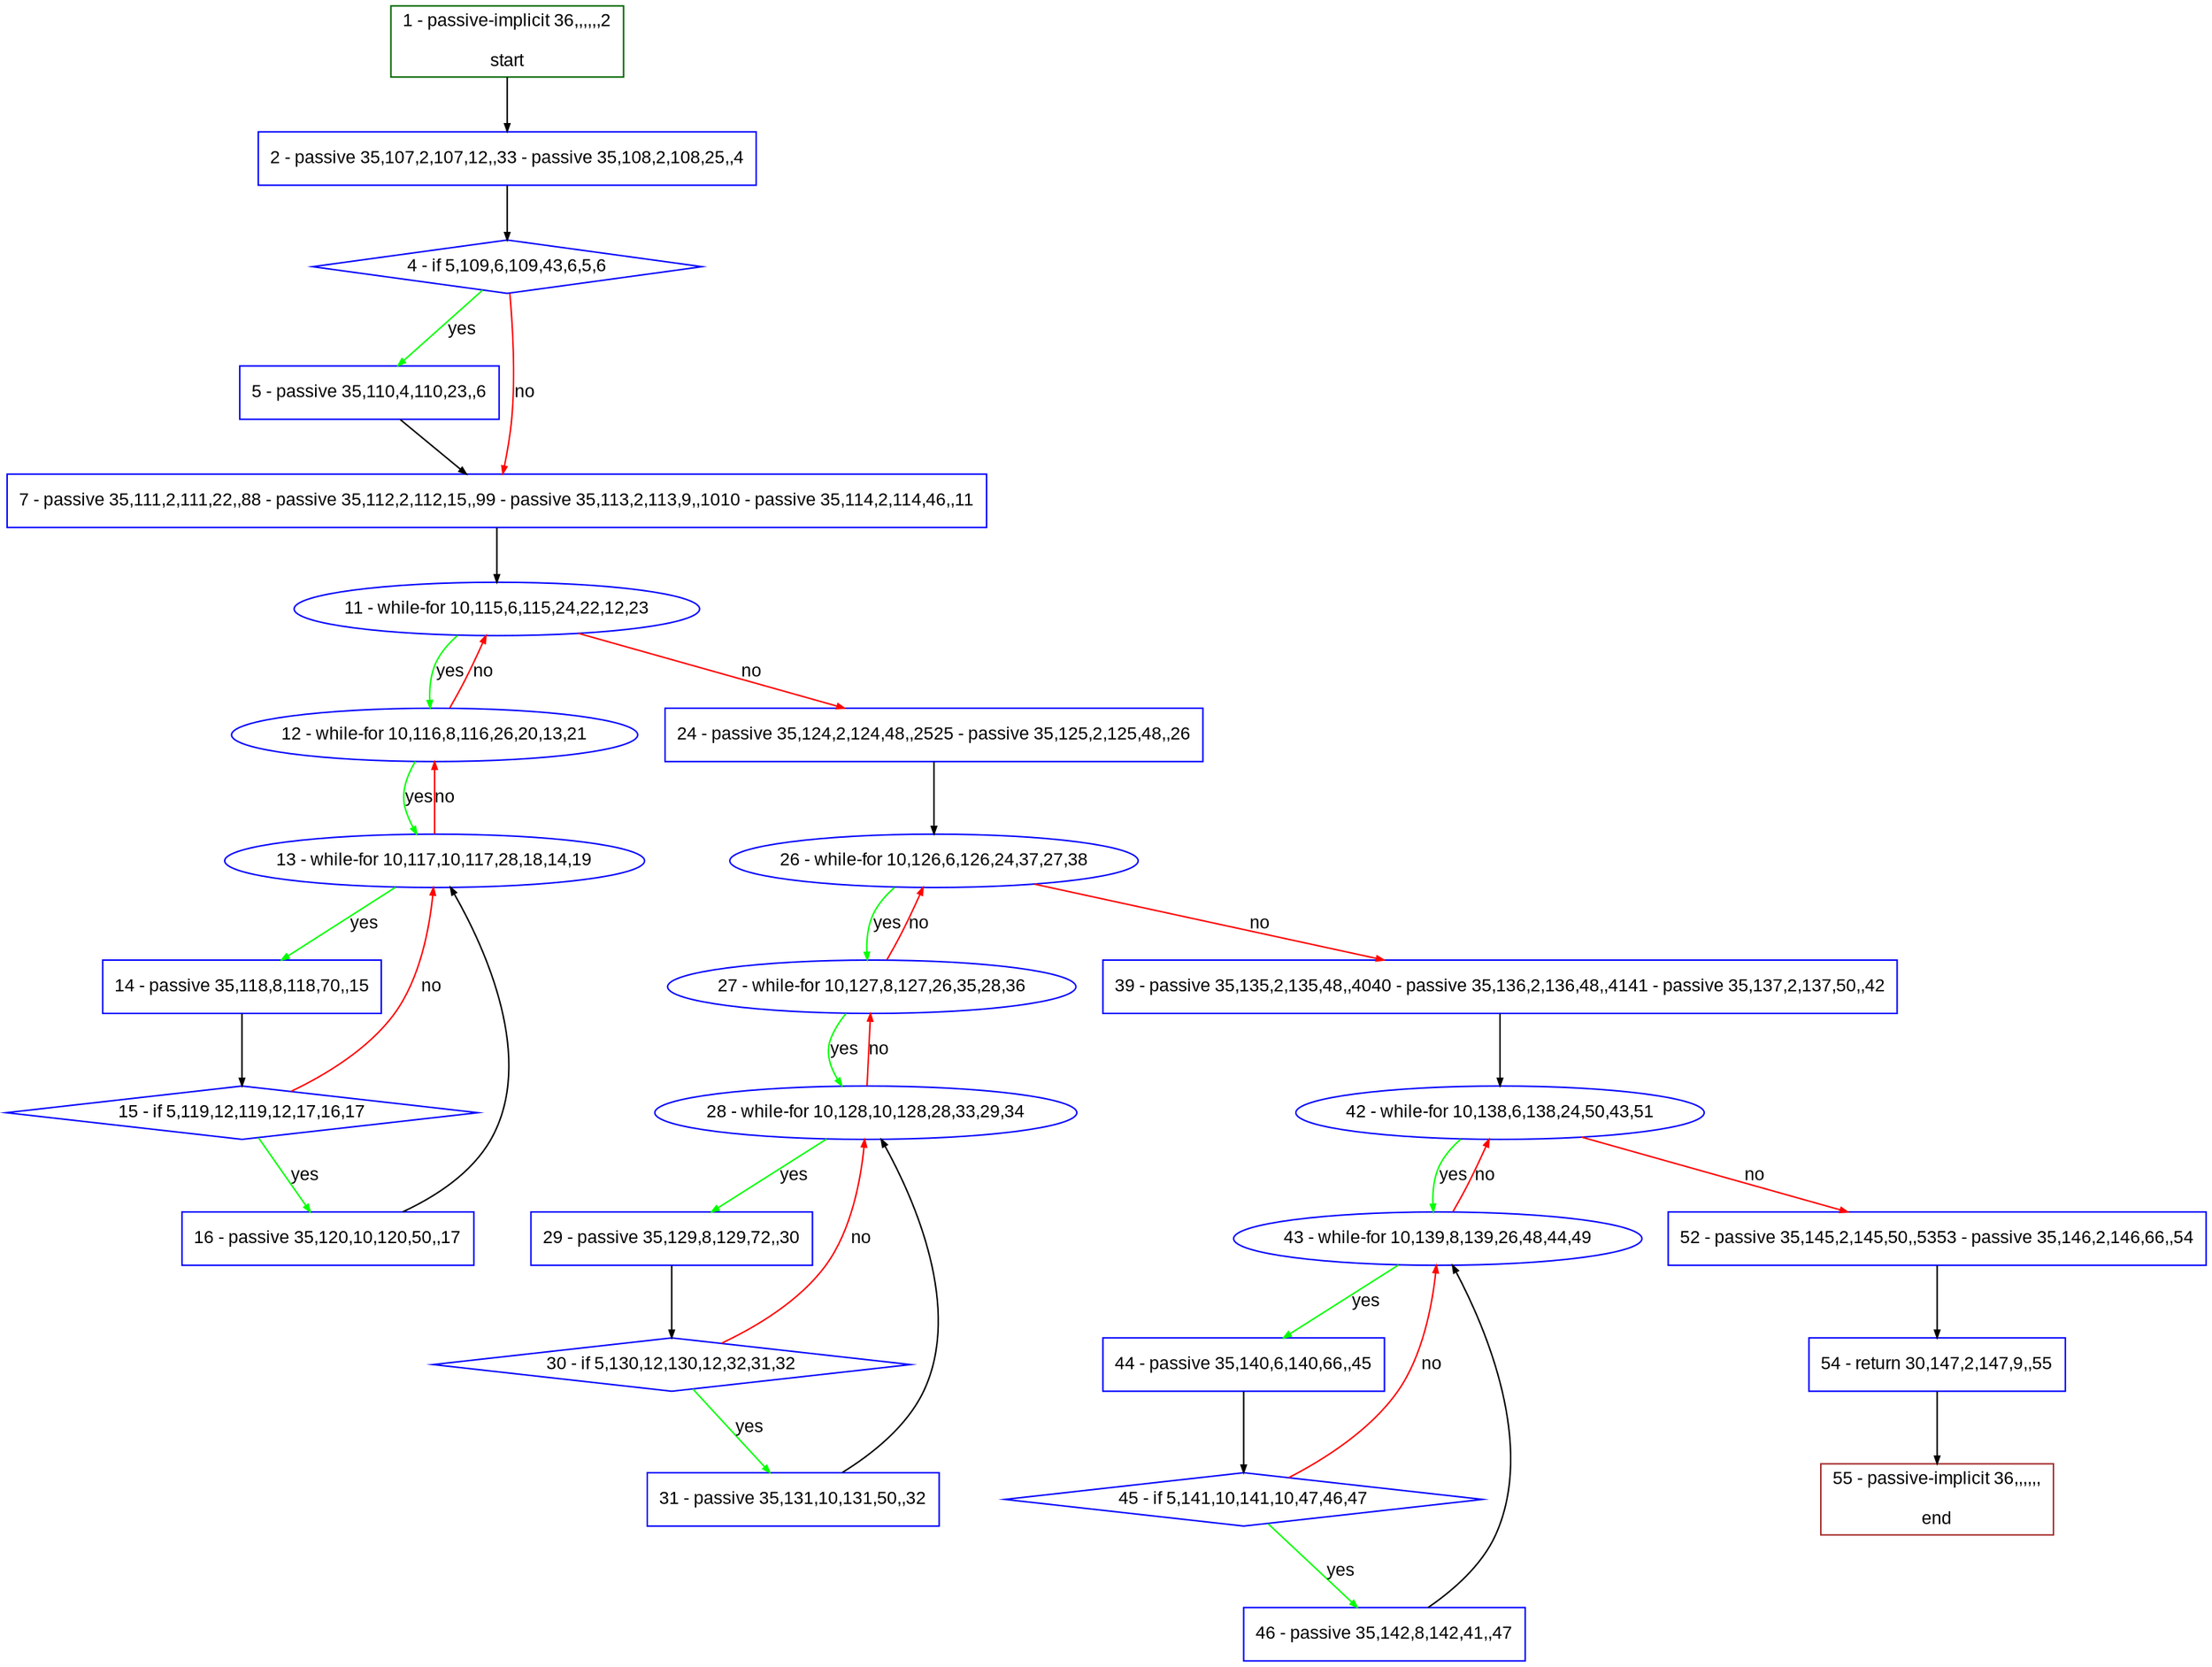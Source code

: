 digraph "" {
  graph [pack="true", label="", fontsize="12", packmode="clust", fontname="Arial", fillcolor="#FFFFCC", bgcolor="white", style="rounded,filled", compound="true"];
  node [node_initialized="no", label="", color="grey", fontsize="12", fillcolor="white", fontname="Arial", style="filled", shape="rectangle", compound="true", fixedsize="false"];
  edge [fontcolor="black", arrowhead="normal", arrowtail="none", arrowsize="0.5", ltail="", label="", color="black", fontsize="12", lhead="", fontname="Arial", dir="forward", compound="true"];
  __N1 [label="2 - passive 35,107,2,107,12,,33 - passive 35,108,2,108,25,,4", color="#0000ff", fillcolor="#ffffff", style="filled", shape="box"];
  __N2 [label="1 - passive-implicit 36,,,,,,2\n\nstart", color="#006400", fillcolor="#ffffff", style="filled", shape="box"];
  __N3 [label="4 - if 5,109,6,109,43,6,5,6", color="#0000ff", fillcolor="#ffffff", style="filled", shape="diamond"];
  __N4 [label="5 - passive 35,110,4,110,23,,6", color="#0000ff", fillcolor="#ffffff", style="filled", shape="box"];
  __N5 [label="7 - passive 35,111,2,111,22,,88 - passive 35,112,2,112,15,,99 - passive 35,113,2,113,9,,1010 - passive 35,114,2,114,46,,11", color="#0000ff", fillcolor="#ffffff", style="filled", shape="box"];
  __N6 [label="11 - while-for 10,115,6,115,24,22,12,23", color="#0000ff", fillcolor="#ffffff", style="filled", shape="oval"];
  __N7 [label="12 - while-for 10,116,8,116,26,20,13,21", color="#0000ff", fillcolor="#ffffff", style="filled", shape="oval"];
  __N8 [label="24 - passive 35,124,2,124,48,,2525 - passive 35,125,2,125,48,,26", color="#0000ff", fillcolor="#ffffff", style="filled", shape="box"];
  __N9 [label="13 - while-for 10,117,10,117,28,18,14,19", color="#0000ff", fillcolor="#ffffff", style="filled", shape="oval"];
  __N10 [label="14 - passive 35,118,8,118,70,,15", color="#0000ff", fillcolor="#ffffff", style="filled", shape="box"];
  __N11 [label="15 - if 5,119,12,119,12,17,16,17", color="#0000ff", fillcolor="#ffffff", style="filled", shape="diamond"];
  __N12 [label="16 - passive 35,120,10,120,50,,17", color="#0000ff", fillcolor="#ffffff", style="filled", shape="box"];
  __N13 [label="26 - while-for 10,126,6,126,24,37,27,38", color="#0000ff", fillcolor="#ffffff", style="filled", shape="oval"];
  __N14 [label="27 - while-for 10,127,8,127,26,35,28,36", color="#0000ff", fillcolor="#ffffff", style="filled", shape="oval"];
  __N15 [label="39 - passive 35,135,2,135,48,,4040 - passive 35,136,2,136,48,,4141 - passive 35,137,2,137,50,,42", color="#0000ff", fillcolor="#ffffff", style="filled", shape="box"];
  __N16 [label="28 - while-for 10,128,10,128,28,33,29,34", color="#0000ff", fillcolor="#ffffff", style="filled", shape="oval"];
  __N17 [label="29 - passive 35,129,8,129,72,,30", color="#0000ff", fillcolor="#ffffff", style="filled", shape="box"];
  __N18 [label="30 - if 5,130,12,130,12,32,31,32", color="#0000ff", fillcolor="#ffffff", style="filled", shape="diamond"];
  __N19 [label="31 - passive 35,131,10,131,50,,32", color="#0000ff", fillcolor="#ffffff", style="filled", shape="box"];
  __N20 [label="42 - while-for 10,138,6,138,24,50,43,51", color="#0000ff", fillcolor="#ffffff", style="filled", shape="oval"];
  __N21 [label="43 - while-for 10,139,8,139,26,48,44,49", color="#0000ff", fillcolor="#ffffff", style="filled", shape="oval"];
  __N22 [label="52 - passive 35,145,2,145,50,,5353 - passive 35,146,2,146,66,,54", color="#0000ff", fillcolor="#ffffff", style="filled", shape="box"];
  __N23 [label="44 - passive 35,140,6,140,66,,45", color="#0000ff", fillcolor="#ffffff", style="filled", shape="box"];
  __N24 [label="45 - if 5,141,10,141,10,47,46,47", color="#0000ff", fillcolor="#ffffff", style="filled", shape="diamond"];
  __N25 [label="46 - passive 35,142,8,142,41,,47", color="#0000ff", fillcolor="#ffffff", style="filled", shape="box"];
  __N26 [label="54 - return 30,147,2,147,9,,55", color="#0000ff", fillcolor="#ffffff", style="filled", shape="box"];
  __N27 [label="55 - passive-implicit 36,,,,,,\n\nend", color="#a52a2a", fillcolor="#ffffff", style="filled", shape="box"];
  __N2 -> __N1 [arrowhead="normal", arrowtail="none", color="#000000", label="", dir="forward"];
  __N1 -> __N3 [arrowhead="normal", arrowtail="none", color="#000000", label="", dir="forward"];
  __N3 -> __N4 [arrowhead="normal", arrowtail="none", color="#00ff00", label="yes", dir="forward"];
  __N3 -> __N5 [arrowhead="normal", arrowtail="none", color="#ff0000", label="no", dir="forward"];
  __N4 -> __N5 [arrowhead="normal", arrowtail="none", color="#000000", label="", dir="forward"];
  __N5 -> __N6 [arrowhead="normal", arrowtail="none", color="#000000", label="", dir="forward"];
  __N6 -> __N7 [arrowhead="normal", arrowtail="none", color="#00ff00", label="yes", dir="forward"];
  __N7 -> __N6 [arrowhead="normal", arrowtail="none", color="#ff0000", label="no", dir="forward"];
  __N6 -> __N8 [arrowhead="normal", arrowtail="none", color="#ff0000", label="no", dir="forward"];
  __N7 -> __N9 [arrowhead="normal", arrowtail="none", color="#00ff00", label="yes", dir="forward"];
  __N9 -> __N7 [arrowhead="normal", arrowtail="none", color="#ff0000", label="no", dir="forward"];
  __N9 -> __N10 [arrowhead="normal", arrowtail="none", color="#00ff00", label="yes", dir="forward"];
  __N10 -> __N11 [arrowhead="normal", arrowtail="none", color="#000000", label="", dir="forward"];
  __N11 -> __N9 [arrowhead="normal", arrowtail="none", color="#ff0000", label="no", dir="forward"];
  __N11 -> __N12 [arrowhead="normal", arrowtail="none", color="#00ff00", label="yes", dir="forward"];
  __N12 -> __N9 [arrowhead="normal", arrowtail="none", color="#000000", label="", dir="forward"];
  __N8 -> __N13 [arrowhead="normal", arrowtail="none", color="#000000", label="", dir="forward"];
  __N13 -> __N14 [arrowhead="normal", arrowtail="none", color="#00ff00", label="yes", dir="forward"];
  __N14 -> __N13 [arrowhead="normal", arrowtail="none", color="#ff0000", label="no", dir="forward"];
  __N13 -> __N15 [arrowhead="normal", arrowtail="none", color="#ff0000", label="no", dir="forward"];
  __N14 -> __N16 [arrowhead="normal", arrowtail="none", color="#00ff00", label="yes", dir="forward"];
  __N16 -> __N14 [arrowhead="normal", arrowtail="none", color="#ff0000", label="no", dir="forward"];
  __N16 -> __N17 [arrowhead="normal", arrowtail="none", color="#00ff00", label="yes", dir="forward"];
  __N17 -> __N18 [arrowhead="normal", arrowtail="none", color="#000000", label="", dir="forward"];
  __N18 -> __N16 [arrowhead="normal", arrowtail="none", color="#ff0000", label="no", dir="forward"];
  __N18 -> __N19 [arrowhead="normal", arrowtail="none", color="#00ff00", label="yes", dir="forward"];
  __N19 -> __N16 [arrowhead="normal", arrowtail="none", color="#000000", label="", dir="forward"];
  __N15 -> __N20 [arrowhead="normal", arrowtail="none", color="#000000", label="", dir="forward"];
  __N20 -> __N21 [arrowhead="normal", arrowtail="none", color="#00ff00", label="yes", dir="forward"];
  __N21 -> __N20 [arrowhead="normal", arrowtail="none", color="#ff0000", label="no", dir="forward"];
  __N20 -> __N22 [arrowhead="normal", arrowtail="none", color="#ff0000", label="no", dir="forward"];
  __N21 -> __N23 [arrowhead="normal", arrowtail="none", color="#00ff00", label="yes", dir="forward"];
  __N23 -> __N24 [arrowhead="normal", arrowtail="none", color="#000000", label="", dir="forward"];
  __N24 -> __N21 [arrowhead="normal", arrowtail="none", color="#ff0000", label="no", dir="forward"];
  __N24 -> __N25 [arrowhead="normal", arrowtail="none", color="#00ff00", label="yes", dir="forward"];
  __N25 -> __N21 [arrowhead="normal", arrowtail="none", color="#000000", label="", dir="forward"];
  __N22 -> __N26 [arrowhead="normal", arrowtail="none", color="#000000", label="", dir="forward"];
  __N26 -> __N27 [arrowhead="normal", arrowtail="none", color="#000000", label="", dir="forward"];
}
